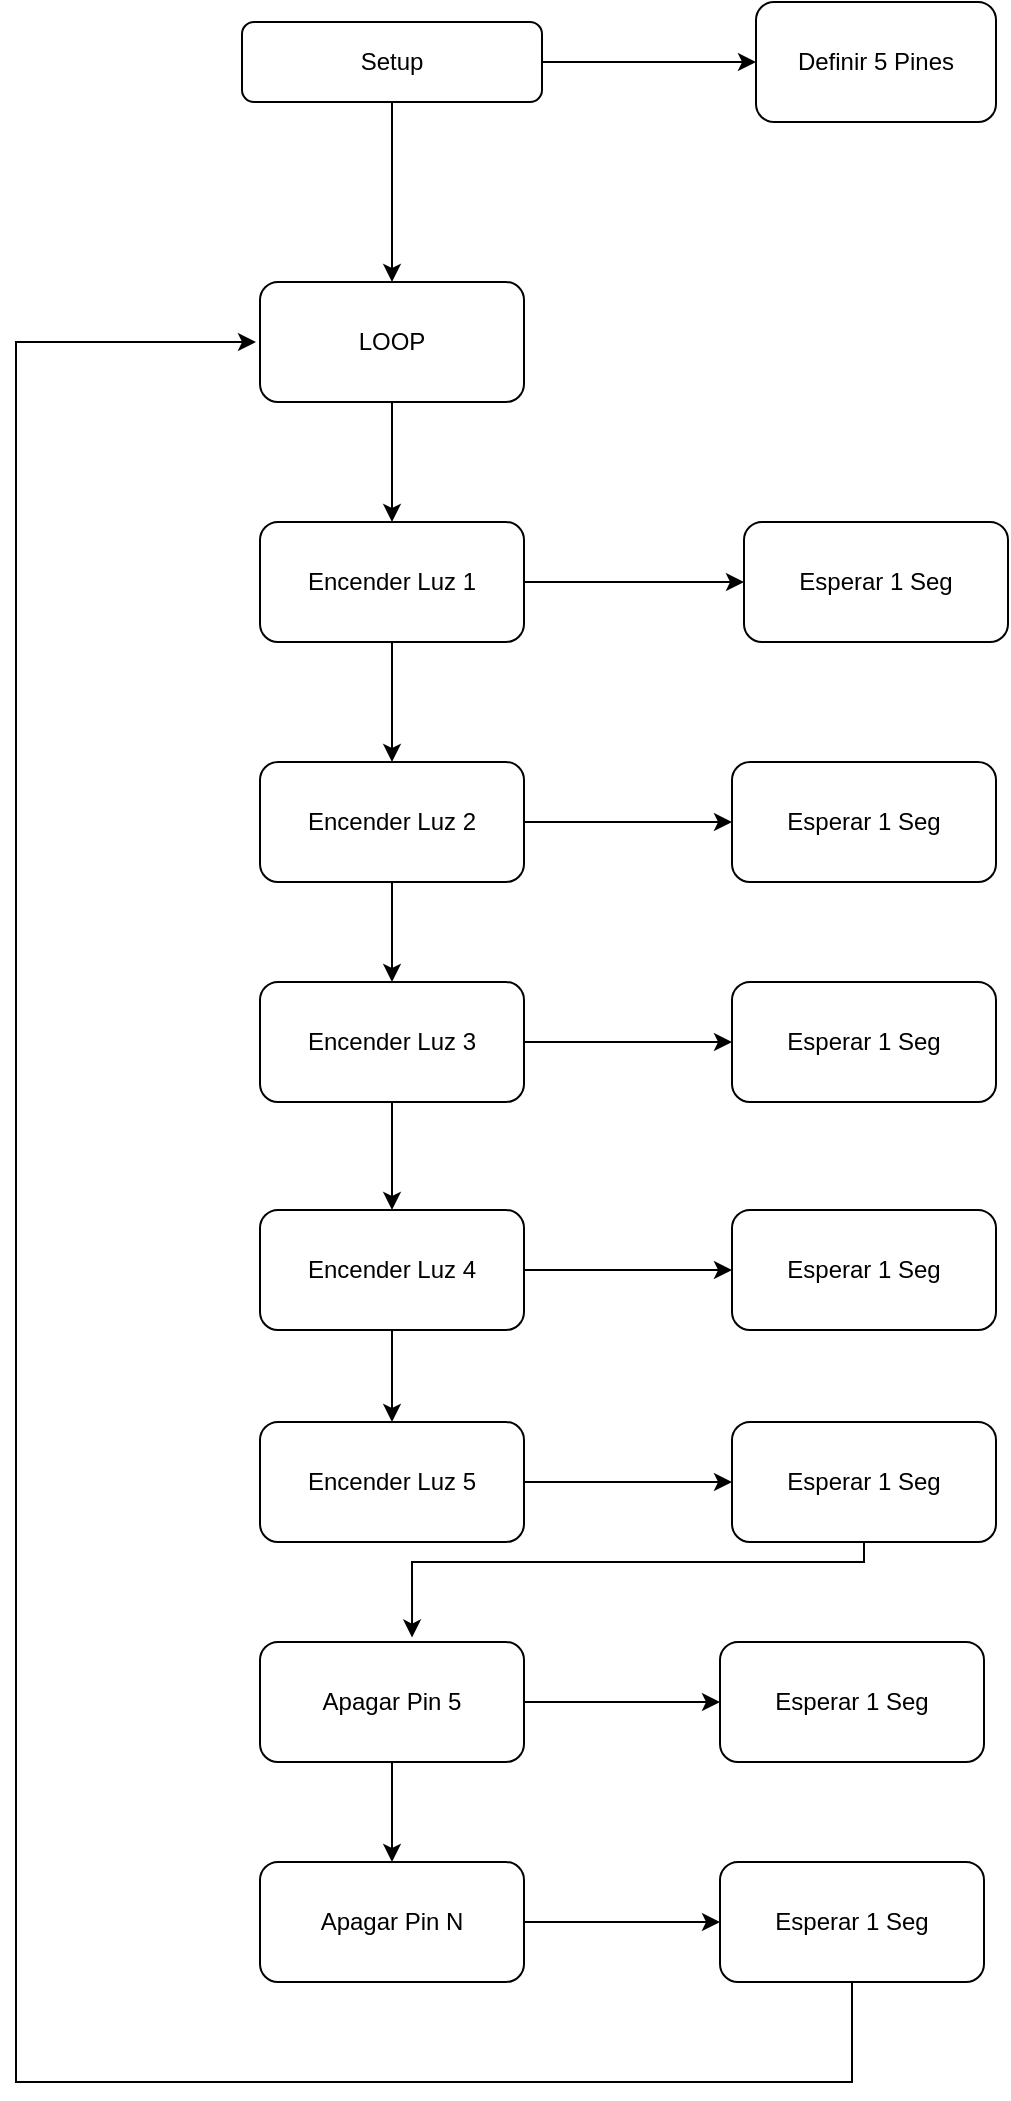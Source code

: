 <mxfile version="13.7.3" type="github"><diagram id="C5RBs43oDa-KdzZeNtuy" name="Page-1"><mxGraphModel dx="1673" dy="934" grid="1" gridSize="10" guides="1" tooltips="1" connect="1" arrows="1" fold="1" page="1" pageScale="1" pageWidth="827" pageHeight="1169" math="0" shadow="0"><root><mxCell id="WIyWlLk6GJQsqaUBKTNV-0"/><mxCell id="WIyWlLk6GJQsqaUBKTNV-1" parent="WIyWlLk6GJQsqaUBKTNV-0"/><mxCell id="b4YHBqSrQswQJ1m82iYS-21" style="edgeStyle=orthogonalEdgeStyle;rounded=0;orthogonalLoop=1;jettySize=auto;html=1;" edge="1" parent="WIyWlLk6GJQsqaUBKTNV-1" source="b4YHBqSrQswQJ1m82iYS-7"><mxGeometry relative="1" as="geometry"><mxPoint x="520" y="130" as="targetPoint"/></mxGeometry></mxCell><mxCell id="b4YHBqSrQswQJ1m82iYS-23" style="edgeStyle=orthogonalEdgeStyle;rounded=0;orthogonalLoop=1;jettySize=auto;html=1;" edge="1" parent="WIyWlLk6GJQsqaUBKTNV-1" source="b4YHBqSrQswQJ1m82iYS-7"><mxGeometry relative="1" as="geometry"><mxPoint x="338" y="240" as="targetPoint"/></mxGeometry></mxCell><mxCell id="b4YHBqSrQswQJ1m82iYS-7" value="Setup" style="rounded=1;whiteSpace=wrap;html=1;" vertex="1" parent="WIyWlLk6GJQsqaUBKTNV-1"><mxGeometry x="263" y="110" width="150" height="40" as="geometry"/></mxCell><mxCell id="b4YHBqSrQswQJ1m82iYS-22" value="Definir 5 Pines" style="rounded=1;whiteSpace=wrap;html=1;" vertex="1" parent="WIyWlLk6GJQsqaUBKTNV-1"><mxGeometry x="520" y="100" width="120" height="60" as="geometry"/></mxCell><mxCell id="b4YHBqSrQswQJ1m82iYS-25" style="edgeStyle=orthogonalEdgeStyle;rounded=0;orthogonalLoop=1;jettySize=auto;html=1;" edge="1" parent="WIyWlLk6GJQsqaUBKTNV-1" source="b4YHBqSrQswQJ1m82iYS-24"><mxGeometry relative="1" as="geometry"><mxPoint x="514" y="390" as="targetPoint"/></mxGeometry></mxCell><mxCell id="b4YHBqSrQswQJ1m82iYS-28" style="edgeStyle=orthogonalEdgeStyle;rounded=0;orthogonalLoop=1;jettySize=auto;html=1;exitX=0.5;exitY=1;exitDx=0;exitDy=0;" edge="1" parent="WIyWlLk6GJQsqaUBKTNV-1" source="b4YHBqSrQswQJ1m82iYS-24"><mxGeometry relative="1" as="geometry"><mxPoint x="337.706" y="420.353" as="targetPoint"/></mxGeometry></mxCell><mxCell id="b4YHBqSrQswQJ1m82iYS-29" style="edgeStyle=orthogonalEdgeStyle;rounded=0;orthogonalLoop=1;jettySize=auto;html=1;exitX=0.5;exitY=1;exitDx=0;exitDy=0;" edge="1" parent="WIyWlLk6GJQsqaUBKTNV-1" source="b4YHBqSrQswQJ1m82iYS-24" target="b4YHBqSrQswQJ1m82iYS-27"><mxGeometry relative="1" as="geometry"/></mxCell><mxCell id="b4YHBqSrQswQJ1m82iYS-24" value="Encender Luz 1" style="rounded=1;whiteSpace=wrap;html=1;" vertex="1" parent="WIyWlLk6GJQsqaUBKTNV-1"><mxGeometry x="272" y="360" width="132" height="60" as="geometry"/></mxCell><mxCell id="b4YHBqSrQswQJ1m82iYS-26" value="Esperar 1 Seg" style="rounded=1;whiteSpace=wrap;html=1;" vertex="1" parent="WIyWlLk6GJQsqaUBKTNV-1"><mxGeometry x="514" y="360" width="132" height="60" as="geometry"/></mxCell><mxCell id="b4YHBqSrQswQJ1m82iYS-31" style="edgeStyle=orthogonalEdgeStyle;rounded=0;orthogonalLoop=1;jettySize=auto;html=1;entryX=0;entryY=0.5;entryDx=0;entryDy=0;" edge="1" parent="WIyWlLk6GJQsqaUBKTNV-1" source="b4YHBqSrQswQJ1m82iYS-27" target="b4YHBqSrQswQJ1m82iYS-30"><mxGeometry relative="1" as="geometry"/></mxCell><mxCell id="b4YHBqSrQswQJ1m82iYS-34" style="edgeStyle=orthogonalEdgeStyle;rounded=0;orthogonalLoop=1;jettySize=auto;html=1;exitX=0.5;exitY=1;exitDx=0;exitDy=0;entryX=0.5;entryY=0;entryDx=0;entryDy=0;" edge="1" parent="WIyWlLk6GJQsqaUBKTNV-1" source="b4YHBqSrQswQJ1m82iYS-27" target="b4YHBqSrQswQJ1m82iYS-32"><mxGeometry relative="1" as="geometry"/></mxCell><mxCell id="b4YHBqSrQswQJ1m82iYS-27" value="Encender Luz 2" style="rounded=1;whiteSpace=wrap;html=1;" vertex="1" parent="WIyWlLk6GJQsqaUBKTNV-1"><mxGeometry x="272" y="480" width="132" height="60" as="geometry"/></mxCell><mxCell id="b4YHBqSrQswQJ1m82iYS-30" value="Esperar 1 Seg" style="rounded=1;whiteSpace=wrap;html=1;" vertex="1" parent="WIyWlLk6GJQsqaUBKTNV-1"><mxGeometry x="508" y="480" width="132" height="60" as="geometry"/></mxCell><mxCell id="b4YHBqSrQswQJ1m82iYS-36" style="edgeStyle=orthogonalEdgeStyle;rounded=0;orthogonalLoop=1;jettySize=auto;html=1;entryX=0;entryY=0.5;entryDx=0;entryDy=0;" edge="1" parent="WIyWlLk6GJQsqaUBKTNV-1" source="b4YHBqSrQswQJ1m82iYS-32" target="b4YHBqSrQswQJ1m82iYS-33"><mxGeometry relative="1" as="geometry"/></mxCell><mxCell id="b4YHBqSrQswQJ1m82iYS-40" style="edgeStyle=orthogonalEdgeStyle;rounded=0;orthogonalLoop=1;jettySize=auto;html=1;entryX=0.5;entryY=0;entryDx=0;entryDy=0;" edge="1" parent="WIyWlLk6GJQsqaUBKTNV-1" source="b4YHBqSrQswQJ1m82iYS-32" target="b4YHBqSrQswQJ1m82iYS-38"><mxGeometry relative="1" as="geometry"/></mxCell><mxCell id="b4YHBqSrQswQJ1m82iYS-32" value="Encender Luz 3" style="rounded=1;whiteSpace=wrap;html=1;" vertex="1" parent="WIyWlLk6GJQsqaUBKTNV-1"><mxGeometry x="272" y="590" width="132" height="60" as="geometry"/></mxCell><mxCell id="b4YHBqSrQswQJ1m82iYS-33" value="Esperar 1 Seg" style="rounded=1;whiteSpace=wrap;html=1;" vertex="1" parent="WIyWlLk6GJQsqaUBKTNV-1"><mxGeometry x="508" y="590" width="132" height="60" as="geometry"/></mxCell><mxCell id="b4YHBqSrQswQJ1m82iYS-37" style="edgeStyle=orthogonalEdgeStyle;rounded=0;orthogonalLoop=1;jettySize=auto;html=1;entryX=0;entryY=0.5;entryDx=0;entryDy=0;" edge="1" parent="WIyWlLk6GJQsqaUBKTNV-1" source="b4YHBqSrQswQJ1m82iYS-38" target="b4YHBqSrQswQJ1m82iYS-39"><mxGeometry relative="1" as="geometry"/></mxCell><mxCell id="b4YHBqSrQswQJ1m82iYS-44" style="edgeStyle=orthogonalEdgeStyle;rounded=0;orthogonalLoop=1;jettySize=auto;html=1;entryX=0.5;entryY=0;entryDx=0;entryDy=0;" edge="1" parent="WIyWlLk6GJQsqaUBKTNV-1" source="b4YHBqSrQswQJ1m82iYS-38" target="b4YHBqSrQswQJ1m82iYS-42"><mxGeometry relative="1" as="geometry"/></mxCell><mxCell id="b4YHBqSrQswQJ1m82iYS-38" value="Encender Luz 4" style="rounded=1;whiteSpace=wrap;html=1;" vertex="1" parent="WIyWlLk6GJQsqaUBKTNV-1"><mxGeometry x="272" y="704" width="132" height="60" as="geometry"/></mxCell><mxCell id="b4YHBqSrQswQJ1m82iYS-39" value="Esperar 1 Seg" style="rounded=1;whiteSpace=wrap;html=1;" vertex="1" parent="WIyWlLk6GJQsqaUBKTNV-1"><mxGeometry x="508" y="704" width="132" height="60" as="geometry"/></mxCell><mxCell id="b4YHBqSrQswQJ1m82iYS-41" style="edgeStyle=orthogonalEdgeStyle;rounded=0;orthogonalLoop=1;jettySize=auto;html=1;entryX=0;entryY=0.5;entryDx=0;entryDy=0;" edge="1" parent="WIyWlLk6GJQsqaUBKTNV-1" source="b4YHBqSrQswQJ1m82iYS-42" target="b4YHBqSrQswQJ1m82iYS-43"><mxGeometry relative="1" as="geometry"/></mxCell><mxCell id="b4YHBqSrQswQJ1m82iYS-42" value="Encender Luz 5" style="rounded=1;whiteSpace=wrap;html=1;" vertex="1" parent="WIyWlLk6GJQsqaUBKTNV-1"><mxGeometry x="272" y="810" width="132" height="60" as="geometry"/></mxCell><mxCell id="b4YHBqSrQswQJ1m82iYS-47" style="edgeStyle=orthogonalEdgeStyle;rounded=0;orthogonalLoop=1;jettySize=auto;html=1;entryX=0.576;entryY=-0.037;entryDx=0;entryDy=0;entryPerimeter=0;" edge="1" parent="WIyWlLk6GJQsqaUBKTNV-1" source="b4YHBqSrQswQJ1m82iYS-43" target="b4YHBqSrQswQJ1m82iYS-46"><mxGeometry relative="1" as="geometry"><Array as="points"><mxPoint x="574" y="880"/><mxPoint x="348" y="880"/></Array></mxGeometry></mxCell><mxCell id="b4YHBqSrQswQJ1m82iYS-43" value="Esperar 1 Seg" style="rounded=1;whiteSpace=wrap;html=1;" vertex="1" parent="WIyWlLk6GJQsqaUBKTNV-1"><mxGeometry x="508" y="810" width="132" height="60" as="geometry"/></mxCell><mxCell id="b4YHBqSrQswQJ1m82iYS-49" style="edgeStyle=orthogonalEdgeStyle;rounded=0;orthogonalLoop=1;jettySize=auto;html=1;" edge="1" parent="WIyWlLk6GJQsqaUBKTNV-1" source="b4YHBqSrQswQJ1m82iYS-46" target="b4YHBqSrQswQJ1m82iYS-48"><mxGeometry relative="1" as="geometry"/></mxCell><mxCell id="b4YHBqSrQswQJ1m82iYS-57" style="edgeStyle=orthogonalEdgeStyle;rounded=0;orthogonalLoop=1;jettySize=auto;html=1;entryX=0.5;entryY=0;entryDx=0;entryDy=0;" edge="1" parent="WIyWlLk6GJQsqaUBKTNV-1" source="b4YHBqSrQswQJ1m82iYS-46" target="b4YHBqSrQswQJ1m82iYS-53"><mxGeometry relative="1" as="geometry"/></mxCell><mxCell id="b4YHBqSrQswQJ1m82iYS-46" value="Apagar Pin 5" style="rounded=1;whiteSpace=wrap;html=1;" vertex="1" parent="WIyWlLk6GJQsqaUBKTNV-1"><mxGeometry x="272" y="920" width="132" height="60" as="geometry"/></mxCell><mxCell id="b4YHBqSrQswQJ1m82iYS-48" value="Esperar 1 Seg" style="rounded=1;whiteSpace=wrap;html=1;" vertex="1" parent="WIyWlLk6GJQsqaUBKTNV-1"><mxGeometry x="502" y="920" width="132" height="60" as="geometry"/></mxCell><mxCell id="b4YHBqSrQswQJ1m82iYS-52" style="edgeStyle=orthogonalEdgeStyle;rounded=0;orthogonalLoop=1;jettySize=auto;html=1;" edge="1" parent="WIyWlLk6GJQsqaUBKTNV-1" source="b4YHBqSrQswQJ1m82iYS-53" target="b4YHBqSrQswQJ1m82iYS-54"><mxGeometry relative="1" as="geometry"/></mxCell><mxCell id="b4YHBqSrQswQJ1m82iYS-53" value="Apagar Pin N" style="rounded=1;whiteSpace=wrap;html=1;" vertex="1" parent="WIyWlLk6GJQsqaUBKTNV-1"><mxGeometry x="272" y="1030" width="132" height="60" as="geometry"/></mxCell><mxCell id="b4YHBqSrQswQJ1m82iYS-58" style="edgeStyle=orthogonalEdgeStyle;rounded=0;orthogonalLoop=1;jettySize=auto;html=1;" edge="1" parent="WIyWlLk6GJQsqaUBKTNV-1" source="b4YHBqSrQswQJ1m82iYS-54"><mxGeometry relative="1" as="geometry"><mxPoint x="270" y="270" as="targetPoint"/><Array as="points"><mxPoint x="568" y="1140"/><mxPoint x="150" y="1140"/><mxPoint x="150" y="270"/></Array></mxGeometry></mxCell><mxCell id="b4YHBqSrQswQJ1m82iYS-54" value="Esperar 1 Seg" style="rounded=1;whiteSpace=wrap;html=1;" vertex="1" parent="WIyWlLk6GJQsqaUBKTNV-1"><mxGeometry x="502" y="1030" width="132" height="60" as="geometry"/></mxCell><mxCell id="b4YHBqSrQswQJ1m82iYS-56" style="edgeStyle=orthogonalEdgeStyle;rounded=0;orthogonalLoop=1;jettySize=auto;html=1;entryX=0.5;entryY=0;entryDx=0;entryDy=0;" edge="1" parent="WIyWlLk6GJQsqaUBKTNV-1" source="b4YHBqSrQswQJ1m82iYS-55" target="b4YHBqSrQswQJ1m82iYS-24"><mxGeometry relative="1" as="geometry"/></mxCell><mxCell id="b4YHBqSrQswQJ1m82iYS-55" value="LOOP" style="rounded=1;whiteSpace=wrap;html=1;" vertex="1" parent="WIyWlLk6GJQsqaUBKTNV-1"><mxGeometry x="272" y="240" width="132" height="60" as="geometry"/></mxCell></root></mxGraphModel></diagram></mxfile>